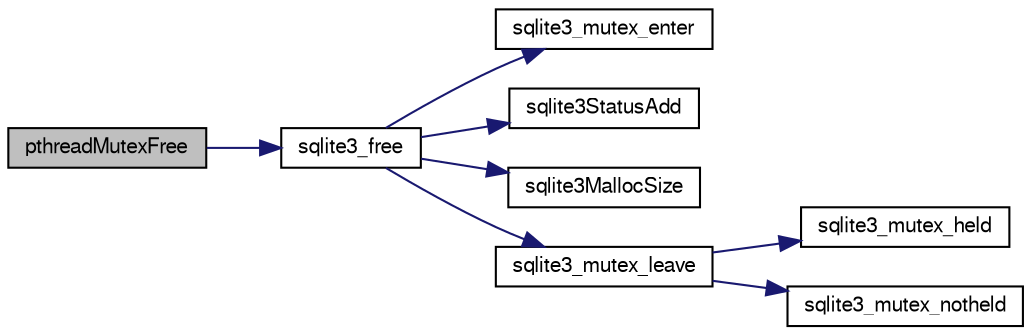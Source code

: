 digraph "pthreadMutexFree"
{
  edge [fontname="FreeSans",fontsize="10",labelfontname="FreeSans",labelfontsize="10"];
  node [fontname="FreeSans",fontsize="10",shape=record];
  rankdir="LR";
  Node243831 [label="pthreadMutexFree",height=0.2,width=0.4,color="black", fillcolor="grey75", style="filled", fontcolor="black"];
  Node243831 -> Node243832 [color="midnightblue",fontsize="10",style="solid",fontname="FreeSans"];
  Node243832 [label="sqlite3_free",height=0.2,width=0.4,color="black", fillcolor="white", style="filled",URL="$sqlite3_8c.html#a6552349e36a8a691af5487999ab09519"];
  Node243832 -> Node243833 [color="midnightblue",fontsize="10",style="solid",fontname="FreeSans"];
  Node243833 [label="sqlite3_mutex_enter",height=0.2,width=0.4,color="black", fillcolor="white", style="filled",URL="$sqlite3_8c.html#a1c12cde690bd89f104de5cbad12a6bf5"];
  Node243832 -> Node243834 [color="midnightblue",fontsize="10",style="solid",fontname="FreeSans"];
  Node243834 [label="sqlite3StatusAdd",height=0.2,width=0.4,color="black", fillcolor="white", style="filled",URL="$sqlite3_8c.html#afa029f93586aeab4cc85360905dae9cd"];
  Node243832 -> Node243835 [color="midnightblue",fontsize="10",style="solid",fontname="FreeSans"];
  Node243835 [label="sqlite3MallocSize",height=0.2,width=0.4,color="black", fillcolor="white", style="filled",URL="$sqlite3_8c.html#acf5d2a5f35270bafb050bd2def576955"];
  Node243832 -> Node243836 [color="midnightblue",fontsize="10",style="solid",fontname="FreeSans"];
  Node243836 [label="sqlite3_mutex_leave",height=0.2,width=0.4,color="black", fillcolor="white", style="filled",URL="$sqlite3_8c.html#a5838d235601dbd3c1fa993555c6bcc93"];
  Node243836 -> Node243837 [color="midnightblue",fontsize="10",style="solid",fontname="FreeSans"];
  Node243837 [label="sqlite3_mutex_held",height=0.2,width=0.4,color="black", fillcolor="white", style="filled",URL="$sqlite3_8c.html#acf77da68932b6bc163c5e68547ecc3e7"];
  Node243836 -> Node243838 [color="midnightblue",fontsize="10",style="solid",fontname="FreeSans"];
  Node243838 [label="sqlite3_mutex_notheld",height=0.2,width=0.4,color="black", fillcolor="white", style="filled",URL="$sqlite3_8c.html#a83967c837c1c000d3b5adcfaa688f5dc"];
}
